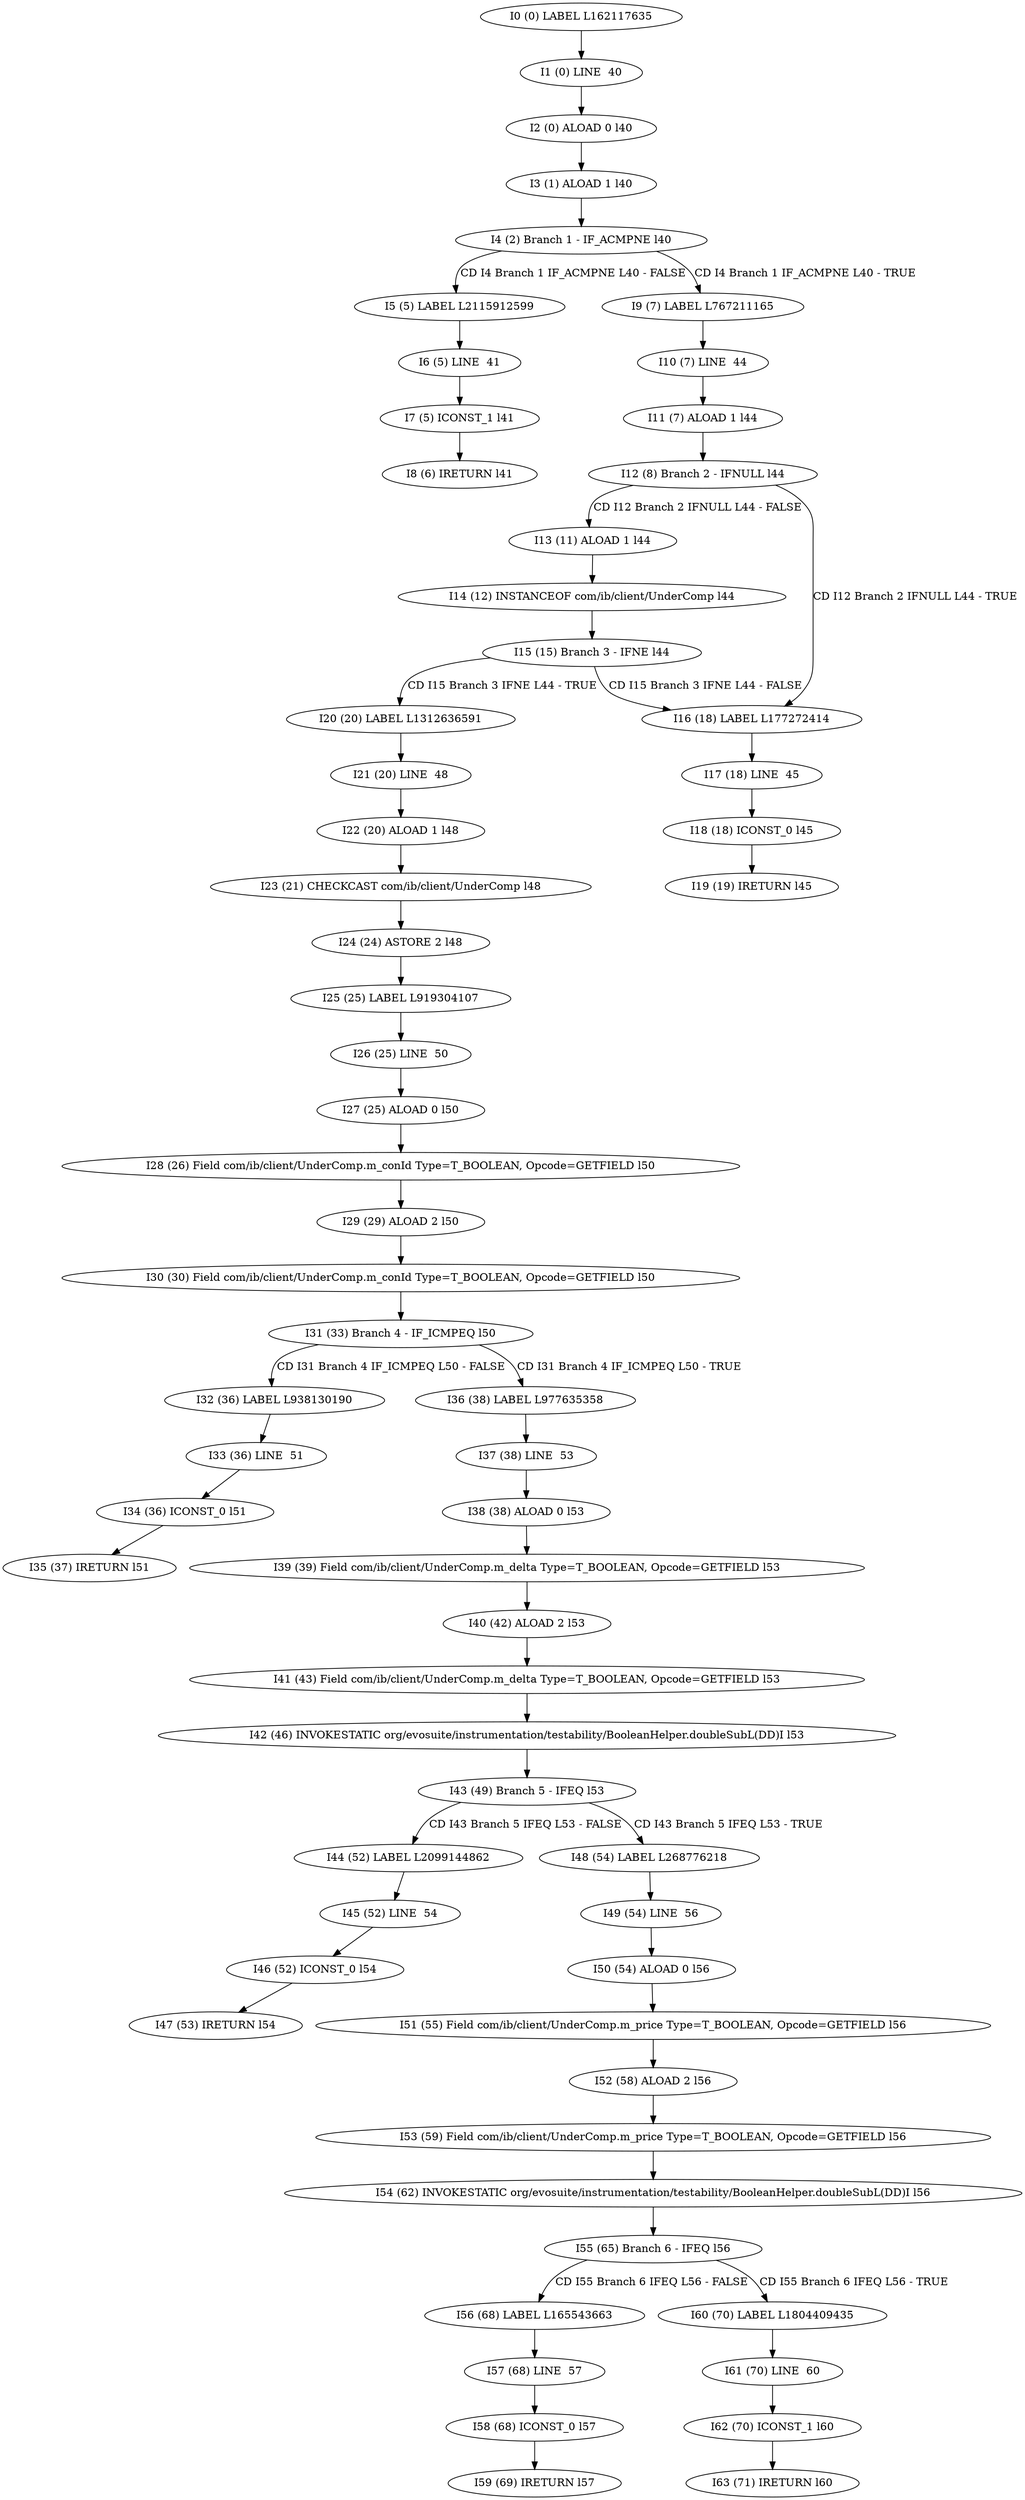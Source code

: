 digraph G {
  1 [ label="I0 (0) LABEL L162117635" ];
  2 [ label="I1 (0) LINE  40" ];
  3 [ label="I2 (0) ALOAD 0 l40" ];
  4 [ label="I3 (1) ALOAD 1 l40" ];
  5 [ label="I4 (2) Branch 1 - IF_ACMPNE l40" ];
  6 [ label="I5 (5) LABEL L2115912599" ];
  7 [ label="I6 (5) LINE  41" ];
  8 [ label="I7 (5) ICONST_1 l41" ];
  9 [ label="I8 (6) IRETURN l41" ];
  10 [ label="I9 (7) LABEL L767211165" ];
  11 [ label="I10 (7) LINE  44" ];
  12 [ label="I11 (7) ALOAD 1 l44" ];
  13 [ label="I12 (8) Branch 2 - IFNULL l44" ];
  14 [ label="I13 (11) ALOAD 1 l44" ];
  15 [ label="I14 (12) INSTANCEOF com/ib/client/UnderComp l44" ];
  16 [ label="I15 (15) Branch 3 - IFNE l44" ];
  17 [ label="I16 (18) LABEL L177272414" ];
  18 [ label="I17 (18) LINE  45" ];
  19 [ label="I18 (18) ICONST_0 l45" ];
  20 [ label="I19 (19) IRETURN l45" ];
  21 [ label="I20 (20) LABEL L1312636591" ];
  22 [ label="I21 (20) LINE  48" ];
  23 [ label="I22 (20) ALOAD 1 l48" ];
  24 [ label="I23 (21) CHECKCAST com/ib/client/UnderComp l48" ];
  25 [ label="I24 (24) ASTORE 2 l48" ];
  26 [ label="I25 (25) LABEL L919304107" ];
  27 [ label="I26 (25) LINE  50" ];
  28 [ label="I27 (25) ALOAD 0 l50" ];
  29 [ label="I28 (26) Field com/ib/client/UnderComp.m_conId Type=T_BOOLEAN, Opcode=GETFIELD l50" ];
  30 [ label="I29 (29) ALOAD 2 l50" ];
  31 [ label="I30 (30) Field com/ib/client/UnderComp.m_conId Type=T_BOOLEAN, Opcode=GETFIELD l50" ];
  32 [ label="I31 (33) Branch 4 - IF_ICMPEQ l50" ];
  33 [ label="I32 (36) LABEL L938130190" ];
  34 [ label="I33 (36) LINE  51" ];
  35 [ label="I34 (36) ICONST_0 l51" ];
  36 [ label="I35 (37) IRETURN l51" ];
  37 [ label="I36 (38) LABEL L977635358" ];
  38 [ label="I37 (38) LINE  53" ];
  39 [ label="I38 (38) ALOAD 0 l53" ];
  40 [ label="I39 (39) Field com/ib/client/UnderComp.m_delta Type=T_BOOLEAN, Opcode=GETFIELD l53" ];
  41 [ label="I40 (42) ALOAD 2 l53" ];
  42 [ label="I41 (43) Field com/ib/client/UnderComp.m_delta Type=T_BOOLEAN, Opcode=GETFIELD l53" ];
  43 [ label="I42 (46) INVOKESTATIC org/evosuite/instrumentation/testability/BooleanHelper.doubleSubL(DD)I l53" ];
  44 [ label="I43 (49) Branch 5 - IFEQ l53" ];
  45 [ label="I44 (52) LABEL L2099144862" ];
  46 [ label="I45 (52) LINE  54" ];
  47 [ label="I46 (52) ICONST_0 l54" ];
  48 [ label="I47 (53) IRETURN l54" ];
  49 [ label="I48 (54) LABEL L268776218" ];
  50 [ label="I49 (54) LINE  56" ];
  51 [ label="I50 (54) ALOAD 0 l56" ];
  52 [ label="I51 (55) Field com/ib/client/UnderComp.m_price Type=T_BOOLEAN, Opcode=GETFIELD l56" ];
  53 [ label="I52 (58) ALOAD 2 l56" ];
  54 [ label="I53 (59) Field com/ib/client/UnderComp.m_price Type=T_BOOLEAN, Opcode=GETFIELD l56" ];
  55 [ label="I54 (62) INVOKESTATIC org/evosuite/instrumentation/testability/BooleanHelper.doubleSubL(DD)I l56" ];
  56 [ label="I55 (65) Branch 6 - IFEQ l56" ];
  57 [ label="I56 (68) LABEL L165543663" ];
  58 [ label="I57 (68) LINE  57" ];
  59 [ label="I58 (68) ICONST_0 l57" ];
  60 [ label="I59 (69) IRETURN l57" ];
  61 [ label="I60 (70) LABEL L1804409435" ];
  62 [ label="I61 (70) LINE  60" ];
  63 [ label="I62 (70) ICONST_1 l60" ];
  64 [ label="I63 (71) IRETURN l60" ];
  1 -> 2 [ label="" ];
  2 -> 3 [ label="" ];
  3 -> 4 [ label="" ];
  4 -> 5 [ label="" ];
  5 -> 6 [ label="CD I4 Branch 1 IF_ACMPNE L40 - FALSE" ];
  5 -> 10 [ label="CD I4 Branch 1 IF_ACMPNE L40 - TRUE" ];
  10 -> 11 [ label="" ];
  11 -> 12 [ label="" ];
  12 -> 13 [ label="" ];
  13 -> 14 [ label="CD I12 Branch 2 IFNULL L44 - FALSE" ];
  13 -> 17 [ label="CD I12 Branch 2 IFNULL L44 - TRUE" ];
  17 -> 18 [ label="" ];
  18 -> 19 [ label="" ];
  19 -> 20 [ label="" ];
  14 -> 15 [ label="" ];
  15 -> 16 [ label="" ];
  16 -> 17 [ label="CD I15 Branch 3 IFNE L44 - FALSE" ];
  16 -> 21 [ label="CD I15 Branch 3 IFNE L44 - TRUE" ];
  21 -> 22 [ label="" ];
  22 -> 23 [ label="" ];
  23 -> 24 [ label="" ];
  24 -> 25 [ label="" ];
  25 -> 26 [ label="" ];
  26 -> 27 [ label="" ];
  27 -> 28 [ label="" ];
  28 -> 29 [ label="" ];
  29 -> 30 [ label="" ];
  30 -> 31 [ label="" ];
  31 -> 32 [ label="" ];
  32 -> 33 [ label="CD I31 Branch 4 IF_ICMPEQ L50 - FALSE" ];
  32 -> 37 [ label="CD I31 Branch 4 IF_ICMPEQ L50 - TRUE" ];
  37 -> 38 [ label="" ];
  38 -> 39 [ label="" ];
  39 -> 40 [ label="" ];
  40 -> 41 [ label="" ];
  41 -> 42 [ label="" ];
  42 -> 43 [ label="" ];
  43 -> 44 [ label="" ];
  44 -> 45 [ label="CD I43 Branch 5 IFEQ L53 - FALSE" ];
  44 -> 49 [ label="CD I43 Branch 5 IFEQ L53 - TRUE" ];
  49 -> 50 [ label="" ];
  50 -> 51 [ label="" ];
  51 -> 52 [ label="" ];
  52 -> 53 [ label="" ];
  53 -> 54 [ label="" ];
  54 -> 55 [ label="" ];
  55 -> 56 [ label="" ];
  56 -> 57 [ label="CD I55 Branch 6 IFEQ L56 - FALSE" ];
  56 -> 61 [ label="CD I55 Branch 6 IFEQ L56 - TRUE" ];
  61 -> 62 [ label="" ];
  62 -> 63 [ label="" ];
  63 -> 64 [ label="" ];
  57 -> 58 [ label="" ];
  58 -> 59 [ label="" ];
  59 -> 60 [ label="" ];
  45 -> 46 [ label="" ];
  46 -> 47 [ label="" ];
  47 -> 48 [ label="" ];
  33 -> 34 [ label="" ];
  34 -> 35 [ label="" ];
  35 -> 36 [ label="" ];
  6 -> 7 [ label="" ];
  7 -> 8 [ label="" ];
  8 -> 9 [ label="" ];
}
